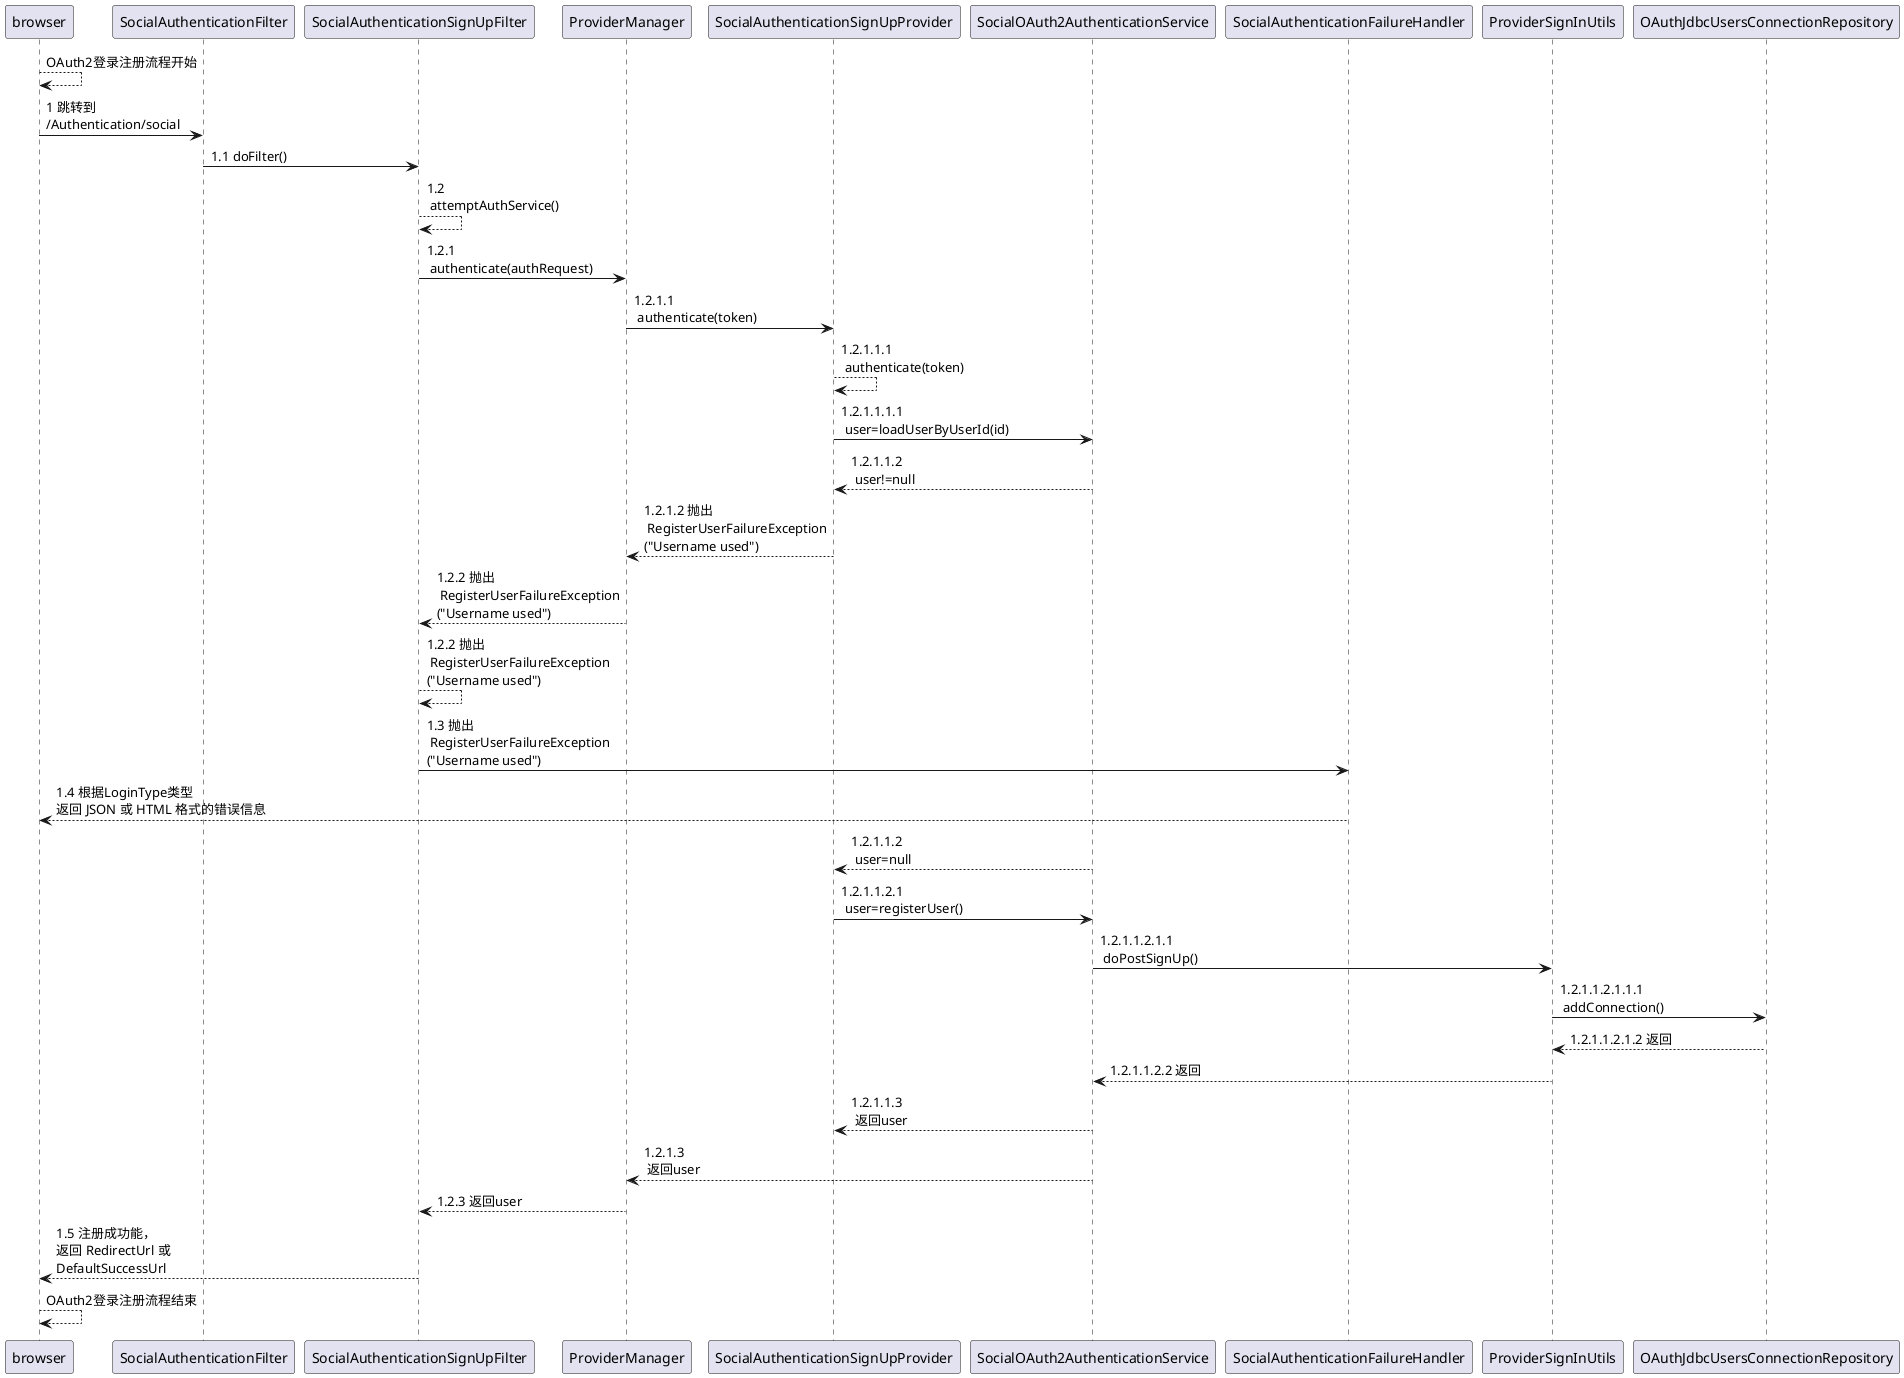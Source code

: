 @startuml

browser --> browser: OAuth2登录注册流程开始

browser -> SocialAuthenticationFilter: 1 跳转到 \n/Authentication/social

SocialAuthenticationFilter -> SocialAuthenticationSignUpFilter: 1.1 doFilter()
SocialAuthenticationSignUpFilter --> SocialAuthenticationSignUpFilter: 1.2\n attemptAuthService()
SocialAuthenticationSignUpFilter -> ProviderManager: 1.2.1\n authenticate(authRequest)
ProviderManager -> SocialAuthenticationSignUpProvider: 1.2.1.1\n authenticate(token)
SocialAuthenticationSignUpProvider --> SocialAuthenticationSignUpProvider: 1.2.1.1.1\n authenticate(token)
SocialAuthenticationSignUpProvider -> SocialOAuth2AuthenticationService: 1.2.1.1.1.1\n user=loadUserByUserId(id)

SocialOAuth2AuthenticationService --> SocialAuthenticationSignUpProvider: 1.2.1.1.2\n user!=null
SocialAuthenticationSignUpProvider --> ProviderManager: 1.2.1.2 抛出\n RegisterUserFailureException\n("Username used")
ProviderManager --> SocialAuthenticationSignUpFilter: 1.2.2 抛出\n RegisterUserFailureException\n("Username used")
SocialAuthenticationSignUpFilter --> SocialAuthenticationSignUpFilter: 1.2.2 抛出\n RegisterUserFailureException\n("Username used")
SocialAuthenticationSignUpFilter -> SocialAuthenticationFailureHandler: 1.3 抛出\n RegisterUserFailureException\n("Username used")
SocialAuthenticationFailureHandler --> browser: 1.4 根据LoginType类型\n返回 JSON 或 HTML 格式的错误信息

SocialOAuth2AuthenticationService --> SocialAuthenticationSignUpProvider: 1.2.1.1.2\n user=null
SocialAuthenticationSignUpProvider -> SocialOAuth2AuthenticationService: 1.2.1.1.2.1\n user=registerUser()
SocialOAuth2AuthenticationService -> ProviderSignInUtils: 1.2.1.1.2.1.1\n doPostSignUp()
ProviderSignInUtils -> OAuthJdbcUsersConnectionRepository: 1.2.1.1.2.1.1.1\n addConnection()
OAuthJdbcUsersConnectionRepository --> ProviderSignInUtils: 1.2.1.1.2.1.2 返回
ProviderSignInUtils --> SocialOAuth2AuthenticationService: 1.2.1.1.2.2 返回
SocialOAuth2AuthenticationService --> SocialAuthenticationSignUpProvider: 1.2.1.1.3\n 返回user
SocialOAuth2AuthenticationService --> ProviderManager: 1.2.1.3\n 返回user
ProviderManager --> SocialAuthenticationSignUpFilter: 1.2.3 返回user
SocialAuthenticationSignUpFilter --> browser: 1.5 注册成功能，\n返回 RedirectUrl 或 \nDefaultSuccessUrl

browser --> browser: OAuth2登录注册流程结束

@enduml